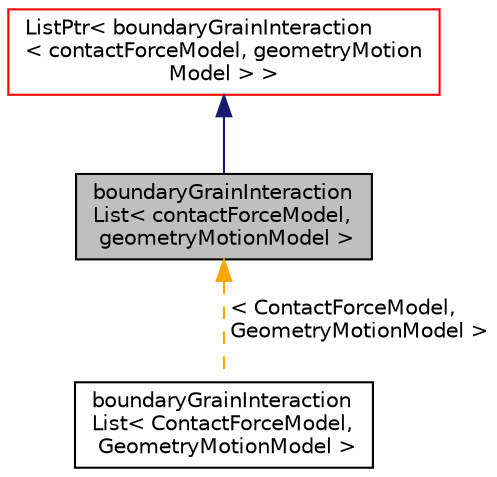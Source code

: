 digraph "boundaryGrainInteractionList&lt; contactForceModel, geometryMotionModel &gt;"
{
 // LATEX_PDF_SIZE
  edge [fontname="Helvetica",fontsize="10",labelfontname="Helvetica",labelfontsize="10"];
  node [fontname="Helvetica",fontsize="10",shape=record];
  Node1 [label="boundaryGrainInteraction\lList\< contactForceModel,\l geometryMotionModel \>",height=0.2,width=0.4,color="black", fillcolor="grey75", style="filled", fontcolor="black",tooltip=" "];
  Node2 -> Node1 [dir="back",color="midnightblue",fontsize="10",style="solid",fontname="Helvetica"];
  Node2 [label="ListPtr\< boundaryGrainInteraction\l\< contactForceModel, geometryMotion\lModel \> \>",height=0.2,width=0.4,color="red", fillcolor="white", style="filled",URL="$classpFlow_1_1ListPtr.html",tooltip=" "];
  Node1 -> Node4 [dir="back",color="orange",fontsize="10",style="dashed",label=" \< ContactForceModel,\l GeometryMotionModel \>" ,fontname="Helvetica"];
  Node4 [label="boundaryGrainInteraction\lList\< ContactForceModel,\l GeometryMotionModel \>",height=0.2,width=0.4,color="black", fillcolor="white", style="filled",URL="$classpFlow_1_1boundaryGrainInteractionList.html",tooltip=" "];
}
